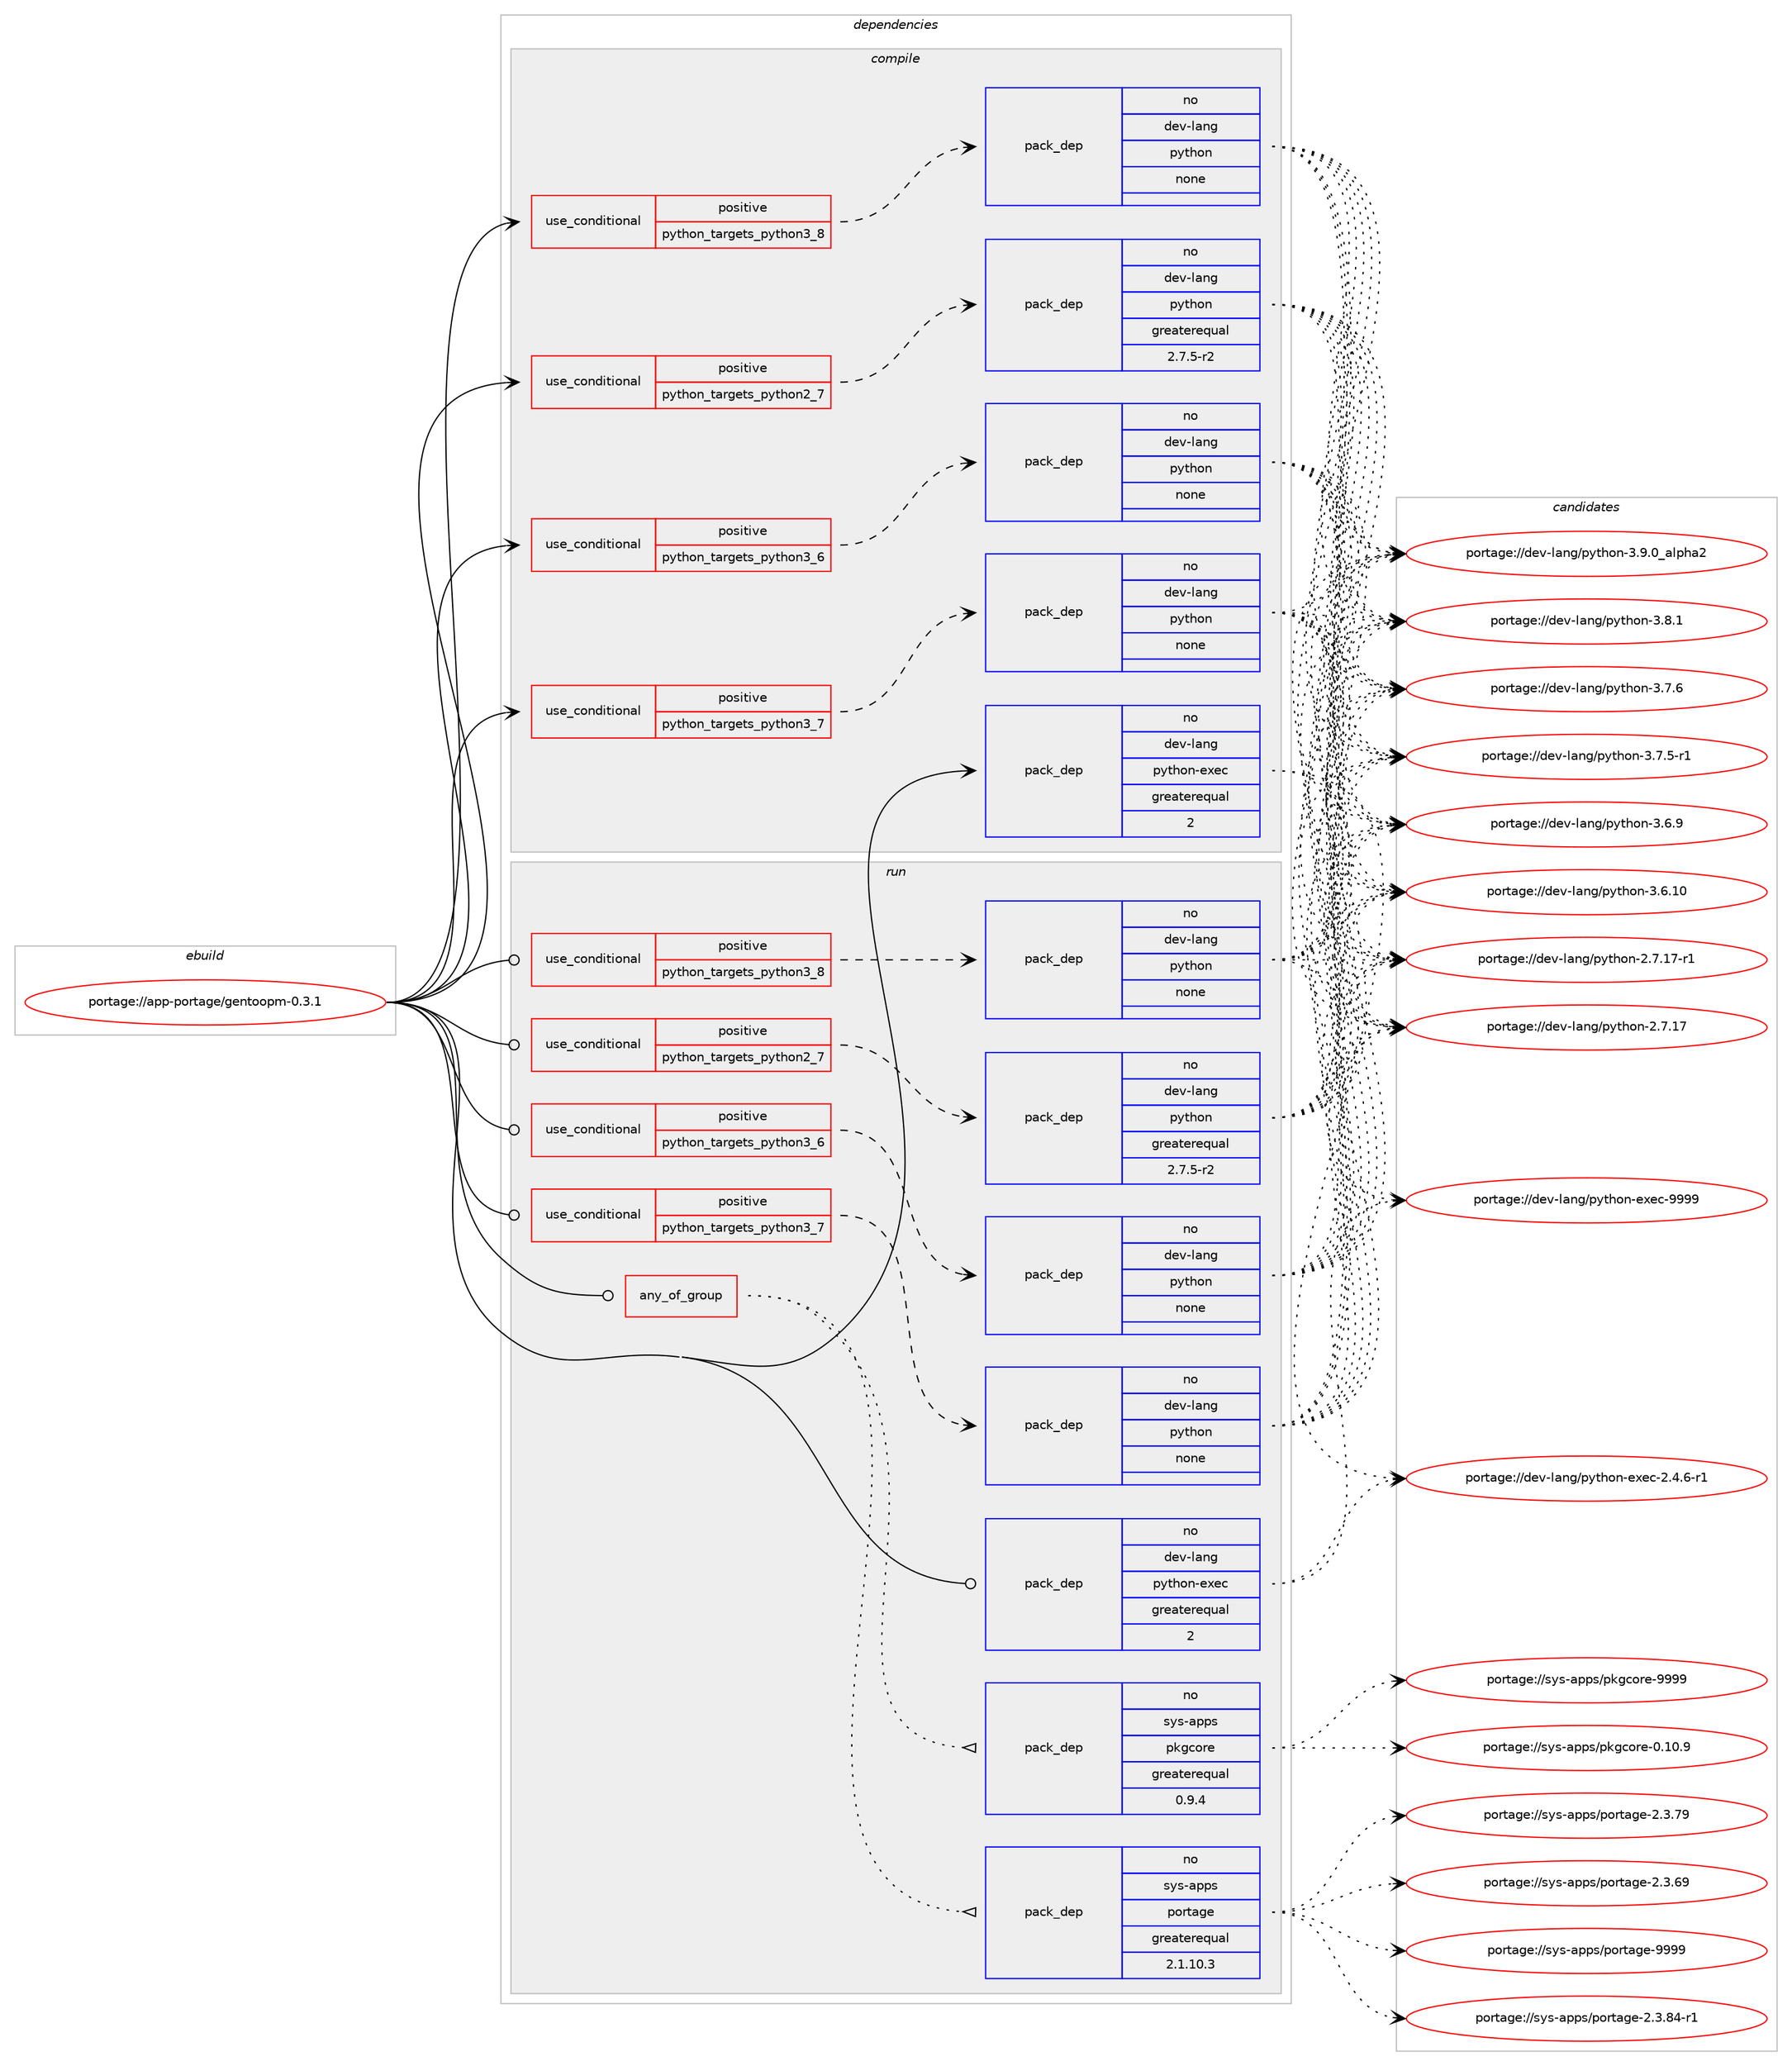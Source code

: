 digraph prolog {

# *************
# Graph options
# *************

newrank=true;
concentrate=true;
compound=true;
graph [rankdir=LR,fontname=Helvetica,fontsize=10,ranksep=1.5];#, ranksep=2.5, nodesep=0.2];
edge  [arrowhead=vee];
node  [fontname=Helvetica,fontsize=10];

# **********
# The ebuild
# **********

subgraph cluster_leftcol {
color=gray;
label=<<i>ebuild</i>>;
id [label="portage://app-portage/gentoopm-0.3.1", color=red, width=4, href="../app-portage/gentoopm-0.3.1.svg"];
}

# ****************
# The dependencies
# ****************

subgraph cluster_midcol {
color=gray;
label=<<i>dependencies</i>>;
subgraph cluster_compile {
fillcolor="#eeeeee";
style=filled;
label=<<i>compile</i>>;
subgraph cond141224 {
dependency601973 [label=<<TABLE BORDER="0" CELLBORDER="1" CELLSPACING="0" CELLPADDING="4"><TR><TD ROWSPAN="3" CELLPADDING="10">use_conditional</TD></TR><TR><TD>positive</TD></TR><TR><TD>python_targets_python2_7</TD></TR></TABLE>>, shape=none, color=red];
subgraph pack452702 {
dependency601974 [label=<<TABLE BORDER="0" CELLBORDER="1" CELLSPACING="0" CELLPADDING="4" WIDTH="220"><TR><TD ROWSPAN="6" CELLPADDING="30">pack_dep</TD></TR><TR><TD WIDTH="110">no</TD></TR><TR><TD>dev-lang</TD></TR><TR><TD>python</TD></TR><TR><TD>greaterequal</TD></TR><TR><TD>2.7.5-r2</TD></TR></TABLE>>, shape=none, color=blue];
}
dependency601973:e -> dependency601974:w [weight=20,style="dashed",arrowhead="vee"];
}
id:e -> dependency601973:w [weight=20,style="solid",arrowhead="vee"];
subgraph cond141225 {
dependency601975 [label=<<TABLE BORDER="0" CELLBORDER="1" CELLSPACING="0" CELLPADDING="4"><TR><TD ROWSPAN="3" CELLPADDING="10">use_conditional</TD></TR><TR><TD>positive</TD></TR><TR><TD>python_targets_python3_6</TD></TR></TABLE>>, shape=none, color=red];
subgraph pack452703 {
dependency601976 [label=<<TABLE BORDER="0" CELLBORDER="1" CELLSPACING="0" CELLPADDING="4" WIDTH="220"><TR><TD ROWSPAN="6" CELLPADDING="30">pack_dep</TD></TR><TR><TD WIDTH="110">no</TD></TR><TR><TD>dev-lang</TD></TR><TR><TD>python</TD></TR><TR><TD>none</TD></TR><TR><TD></TD></TR></TABLE>>, shape=none, color=blue];
}
dependency601975:e -> dependency601976:w [weight=20,style="dashed",arrowhead="vee"];
}
id:e -> dependency601975:w [weight=20,style="solid",arrowhead="vee"];
subgraph cond141226 {
dependency601977 [label=<<TABLE BORDER="0" CELLBORDER="1" CELLSPACING="0" CELLPADDING="4"><TR><TD ROWSPAN="3" CELLPADDING="10">use_conditional</TD></TR><TR><TD>positive</TD></TR><TR><TD>python_targets_python3_7</TD></TR></TABLE>>, shape=none, color=red];
subgraph pack452704 {
dependency601978 [label=<<TABLE BORDER="0" CELLBORDER="1" CELLSPACING="0" CELLPADDING="4" WIDTH="220"><TR><TD ROWSPAN="6" CELLPADDING="30">pack_dep</TD></TR><TR><TD WIDTH="110">no</TD></TR><TR><TD>dev-lang</TD></TR><TR><TD>python</TD></TR><TR><TD>none</TD></TR><TR><TD></TD></TR></TABLE>>, shape=none, color=blue];
}
dependency601977:e -> dependency601978:w [weight=20,style="dashed",arrowhead="vee"];
}
id:e -> dependency601977:w [weight=20,style="solid",arrowhead="vee"];
subgraph cond141227 {
dependency601979 [label=<<TABLE BORDER="0" CELLBORDER="1" CELLSPACING="0" CELLPADDING="4"><TR><TD ROWSPAN="3" CELLPADDING="10">use_conditional</TD></TR><TR><TD>positive</TD></TR><TR><TD>python_targets_python3_8</TD></TR></TABLE>>, shape=none, color=red];
subgraph pack452705 {
dependency601980 [label=<<TABLE BORDER="0" CELLBORDER="1" CELLSPACING="0" CELLPADDING="4" WIDTH="220"><TR><TD ROWSPAN="6" CELLPADDING="30">pack_dep</TD></TR><TR><TD WIDTH="110">no</TD></TR><TR><TD>dev-lang</TD></TR><TR><TD>python</TD></TR><TR><TD>none</TD></TR><TR><TD></TD></TR></TABLE>>, shape=none, color=blue];
}
dependency601979:e -> dependency601980:w [weight=20,style="dashed",arrowhead="vee"];
}
id:e -> dependency601979:w [weight=20,style="solid",arrowhead="vee"];
subgraph pack452706 {
dependency601981 [label=<<TABLE BORDER="0" CELLBORDER="1" CELLSPACING="0" CELLPADDING="4" WIDTH="220"><TR><TD ROWSPAN="6" CELLPADDING="30">pack_dep</TD></TR><TR><TD WIDTH="110">no</TD></TR><TR><TD>dev-lang</TD></TR><TR><TD>python-exec</TD></TR><TR><TD>greaterequal</TD></TR><TR><TD>2</TD></TR></TABLE>>, shape=none, color=blue];
}
id:e -> dependency601981:w [weight=20,style="solid",arrowhead="vee"];
}
subgraph cluster_compileandrun {
fillcolor="#eeeeee";
style=filled;
label=<<i>compile and run</i>>;
}
subgraph cluster_run {
fillcolor="#eeeeee";
style=filled;
label=<<i>run</i>>;
subgraph any7771 {
dependency601982 [label=<<TABLE BORDER="0" CELLBORDER="1" CELLSPACING="0" CELLPADDING="4"><TR><TD CELLPADDING="10">any_of_group</TD></TR></TABLE>>, shape=none, color=red];subgraph pack452707 {
dependency601983 [label=<<TABLE BORDER="0" CELLBORDER="1" CELLSPACING="0" CELLPADDING="4" WIDTH="220"><TR><TD ROWSPAN="6" CELLPADDING="30">pack_dep</TD></TR><TR><TD WIDTH="110">no</TD></TR><TR><TD>sys-apps</TD></TR><TR><TD>pkgcore</TD></TR><TR><TD>greaterequal</TD></TR><TR><TD>0.9.4</TD></TR></TABLE>>, shape=none, color=blue];
}
dependency601982:e -> dependency601983:w [weight=20,style="dotted",arrowhead="oinv"];
subgraph pack452708 {
dependency601984 [label=<<TABLE BORDER="0" CELLBORDER="1" CELLSPACING="0" CELLPADDING="4" WIDTH="220"><TR><TD ROWSPAN="6" CELLPADDING="30">pack_dep</TD></TR><TR><TD WIDTH="110">no</TD></TR><TR><TD>sys-apps</TD></TR><TR><TD>portage</TD></TR><TR><TD>greaterequal</TD></TR><TR><TD>2.1.10.3</TD></TR></TABLE>>, shape=none, color=blue];
}
dependency601982:e -> dependency601984:w [weight=20,style="dotted",arrowhead="oinv"];
}
id:e -> dependency601982:w [weight=20,style="solid",arrowhead="odot"];
subgraph cond141228 {
dependency601985 [label=<<TABLE BORDER="0" CELLBORDER="1" CELLSPACING="0" CELLPADDING="4"><TR><TD ROWSPAN="3" CELLPADDING="10">use_conditional</TD></TR><TR><TD>positive</TD></TR><TR><TD>python_targets_python2_7</TD></TR></TABLE>>, shape=none, color=red];
subgraph pack452709 {
dependency601986 [label=<<TABLE BORDER="0" CELLBORDER="1" CELLSPACING="0" CELLPADDING="4" WIDTH="220"><TR><TD ROWSPAN="6" CELLPADDING="30">pack_dep</TD></TR><TR><TD WIDTH="110">no</TD></TR><TR><TD>dev-lang</TD></TR><TR><TD>python</TD></TR><TR><TD>greaterequal</TD></TR><TR><TD>2.7.5-r2</TD></TR></TABLE>>, shape=none, color=blue];
}
dependency601985:e -> dependency601986:w [weight=20,style="dashed",arrowhead="vee"];
}
id:e -> dependency601985:w [weight=20,style="solid",arrowhead="odot"];
subgraph cond141229 {
dependency601987 [label=<<TABLE BORDER="0" CELLBORDER="1" CELLSPACING="0" CELLPADDING="4"><TR><TD ROWSPAN="3" CELLPADDING="10">use_conditional</TD></TR><TR><TD>positive</TD></TR><TR><TD>python_targets_python3_6</TD></TR></TABLE>>, shape=none, color=red];
subgraph pack452710 {
dependency601988 [label=<<TABLE BORDER="0" CELLBORDER="1" CELLSPACING="0" CELLPADDING="4" WIDTH="220"><TR><TD ROWSPAN="6" CELLPADDING="30">pack_dep</TD></TR><TR><TD WIDTH="110">no</TD></TR><TR><TD>dev-lang</TD></TR><TR><TD>python</TD></TR><TR><TD>none</TD></TR><TR><TD></TD></TR></TABLE>>, shape=none, color=blue];
}
dependency601987:e -> dependency601988:w [weight=20,style="dashed",arrowhead="vee"];
}
id:e -> dependency601987:w [weight=20,style="solid",arrowhead="odot"];
subgraph cond141230 {
dependency601989 [label=<<TABLE BORDER="0" CELLBORDER="1" CELLSPACING="0" CELLPADDING="4"><TR><TD ROWSPAN="3" CELLPADDING="10">use_conditional</TD></TR><TR><TD>positive</TD></TR><TR><TD>python_targets_python3_7</TD></TR></TABLE>>, shape=none, color=red];
subgraph pack452711 {
dependency601990 [label=<<TABLE BORDER="0" CELLBORDER="1" CELLSPACING="0" CELLPADDING="4" WIDTH="220"><TR><TD ROWSPAN="6" CELLPADDING="30">pack_dep</TD></TR><TR><TD WIDTH="110">no</TD></TR><TR><TD>dev-lang</TD></TR><TR><TD>python</TD></TR><TR><TD>none</TD></TR><TR><TD></TD></TR></TABLE>>, shape=none, color=blue];
}
dependency601989:e -> dependency601990:w [weight=20,style="dashed",arrowhead="vee"];
}
id:e -> dependency601989:w [weight=20,style="solid",arrowhead="odot"];
subgraph cond141231 {
dependency601991 [label=<<TABLE BORDER="0" CELLBORDER="1" CELLSPACING="0" CELLPADDING="4"><TR><TD ROWSPAN="3" CELLPADDING="10">use_conditional</TD></TR><TR><TD>positive</TD></TR><TR><TD>python_targets_python3_8</TD></TR></TABLE>>, shape=none, color=red];
subgraph pack452712 {
dependency601992 [label=<<TABLE BORDER="0" CELLBORDER="1" CELLSPACING="0" CELLPADDING="4" WIDTH="220"><TR><TD ROWSPAN="6" CELLPADDING="30">pack_dep</TD></TR><TR><TD WIDTH="110">no</TD></TR><TR><TD>dev-lang</TD></TR><TR><TD>python</TD></TR><TR><TD>none</TD></TR><TR><TD></TD></TR></TABLE>>, shape=none, color=blue];
}
dependency601991:e -> dependency601992:w [weight=20,style="dashed",arrowhead="vee"];
}
id:e -> dependency601991:w [weight=20,style="solid",arrowhead="odot"];
subgraph pack452713 {
dependency601993 [label=<<TABLE BORDER="0" CELLBORDER="1" CELLSPACING="0" CELLPADDING="4" WIDTH="220"><TR><TD ROWSPAN="6" CELLPADDING="30">pack_dep</TD></TR><TR><TD WIDTH="110">no</TD></TR><TR><TD>dev-lang</TD></TR><TR><TD>python-exec</TD></TR><TR><TD>greaterequal</TD></TR><TR><TD>2</TD></TR></TABLE>>, shape=none, color=blue];
}
id:e -> dependency601993:w [weight=20,style="solid",arrowhead="odot"];
}
}

# **************
# The candidates
# **************

subgraph cluster_choices {
rank=same;
color=gray;
label=<<i>candidates</i>>;

subgraph choice452702 {
color=black;
nodesep=1;
choice10010111845108971101034711212111610411111045514657464895971081121049750 [label="portage://dev-lang/python-3.9.0_alpha2", color=red, width=4,href="../dev-lang/python-3.9.0_alpha2.svg"];
choice100101118451089711010347112121116104111110455146564649 [label="portage://dev-lang/python-3.8.1", color=red, width=4,href="../dev-lang/python-3.8.1.svg"];
choice100101118451089711010347112121116104111110455146554654 [label="portage://dev-lang/python-3.7.6", color=red, width=4,href="../dev-lang/python-3.7.6.svg"];
choice1001011184510897110103471121211161041111104551465546534511449 [label="portage://dev-lang/python-3.7.5-r1", color=red, width=4,href="../dev-lang/python-3.7.5-r1.svg"];
choice100101118451089711010347112121116104111110455146544657 [label="portage://dev-lang/python-3.6.9", color=red, width=4,href="../dev-lang/python-3.6.9.svg"];
choice10010111845108971101034711212111610411111045514654464948 [label="portage://dev-lang/python-3.6.10", color=red, width=4,href="../dev-lang/python-3.6.10.svg"];
choice100101118451089711010347112121116104111110455046554649554511449 [label="portage://dev-lang/python-2.7.17-r1", color=red, width=4,href="../dev-lang/python-2.7.17-r1.svg"];
choice10010111845108971101034711212111610411111045504655464955 [label="portage://dev-lang/python-2.7.17", color=red, width=4,href="../dev-lang/python-2.7.17.svg"];
dependency601974:e -> choice10010111845108971101034711212111610411111045514657464895971081121049750:w [style=dotted,weight="100"];
dependency601974:e -> choice100101118451089711010347112121116104111110455146564649:w [style=dotted,weight="100"];
dependency601974:e -> choice100101118451089711010347112121116104111110455146554654:w [style=dotted,weight="100"];
dependency601974:e -> choice1001011184510897110103471121211161041111104551465546534511449:w [style=dotted,weight="100"];
dependency601974:e -> choice100101118451089711010347112121116104111110455146544657:w [style=dotted,weight="100"];
dependency601974:e -> choice10010111845108971101034711212111610411111045514654464948:w [style=dotted,weight="100"];
dependency601974:e -> choice100101118451089711010347112121116104111110455046554649554511449:w [style=dotted,weight="100"];
dependency601974:e -> choice10010111845108971101034711212111610411111045504655464955:w [style=dotted,weight="100"];
}
subgraph choice452703 {
color=black;
nodesep=1;
choice10010111845108971101034711212111610411111045514657464895971081121049750 [label="portage://dev-lang/python-3.9.0_alpha2", color=red, width=4,href="../dev-lang/python-3.9.0_alpha2.svg"];
choice100101118451089711010347112121116104111110455146564649 [label="portage://dev-lang/python-3.8.1", color=red, width=4,href="../dev-lang/python-3.8.1.svg"];
choice100101118451089711010347112121116104111110455146554654 [label="portage://dev-lang/python-3.7.6", color=red, width=4,href="../dev-lang/python-3.7.6.svg"];
choice1001011184510897110103471121211161041111104551465546534511449 [label="portage://dev-lang/python-3.7.5-r1", color=red, width=4,href="../dev-lang/python-3.7.5-r1.svg"];
choice100101118451089711010347112121116104111110455146544657 [label="portage://dev-lang/python-3.6.9", color=red, width=4,href="../dev-lang/python-3.6.9.svg"];
choice10010111845108971101034711212111610411111045514654464948 [label="portage://dev-lang/python-3.6.10", color=red, width=4,href="../dev-lang/python-3.6.10.svg"];
choice100101118451089711010347112121116104111110455046554649554511449 [label="portage://dev-lang/python-2.7.17-r1", color=red, width=4,href="../dev-lang/python-2.7.17-r1.svg"];
choice10010111845108971101034711212111610411111045504655464955 [label="portage://dev-lang/python-2.7.17", color=red, width=4,href="../dev-lang/python-2.7.17.svg"];
dependency601976:e -> choice10010111845108971101034711212111610411111045514657464895971081121049750:w [style=dotted,weight="100"];
dependency601976:e -> choice100101118451089711010347112121116104111110455146564649:w [style=dotted,weight="100"];
dependency601976:e -> choice100101118451089711010347112121116104111110455146554654:w [style=dotted,weight="100"];
dependency601976:e -> choice1001011184510897110103471121211161041111104551465546534511449:w [style=dotted,weight="100"];
dependency601976:e -> choice100101118451089711010347112121116104111110455146544657:w [style=dotted,weight="100"];
dependency601976:e -> choice10010111845108971101034711212111610411111045514654464948:w [style=dotted,weight="100"];
dependency601976:e -> choice100101118451089711010347112121116104111110455046554649554511449:w [style=dotted,weight="100"];
dependency601976:e -> choice10010111845108971101034711212111610411111045504655464955:w [style=dotted,weight="100"];
}
subgraph choice452704 {
color=black;
nodesep=1;
choice10010111845108971101034711212111610411111045514657464895971081121049750 [label="portage://dev-lang/python-3.9.0_alpha2", color=red, width=4,href="../dev-lang/python-3.9.0_alpha2.svg"];
choice100101118451089711010347112121116104111110455146564649 [label="portage://dev-lang/python-3.8.1", color=red, width=4,href="../dev-lang/python-3.8.1.svg"];
choice100101118451089711010347112121116104111110455146554654 [label="portage://dev-lang/python-3.7.6", color=red, width=4,href="../dev-lang/python-3.7.6.svg"];
choice1001011184510897110103471121211161041111104551465546534511449 [label="portage://dev-lang/python-3.7.5-r1", color=red, width=4,href="../dev-lang/python-3.7.5-r1.svg"];
choice100101118451089711010347112121116104111110455146544657 [label="portage://dev-lang/python-3.6.9", color=red, width=4,href="../dev-lang/python-3.6.9.svg"];
choice10010111845108971101034711212111610411111045514654464948 [label="portage://dev-lang/python-3.6.10", color=red, width=4,href="../dev-lang/python-3.6.10.svg"];
choice100101118451089711010347112121116104111110455046554649554511449 [label="portage://dev-lang/python-2.7.17-r1", color=red, width=4,href="../dev-lang/python-2.7.17-r1.svg"];
choice10010111845108971101034711212111610411111045504655464955 [label="portage://dev-lang/python-2.7.17", color=red, width=4,href="../dev-lang/python-2.7.17.svg"];
dependency601978:e -> choice10010111845108971101034711212111610411111045514657464895971081121049750:w [style=dotted,weight="100"];
dependency601978:e -> choice100101118451089711010347112121116104111110455146564649:w [style=dotted,weight="100"];
dependency601978:e -> choice100101118451089711010347112121116104111110455146554654:w [style=dotted,weight="100"];
dependency601978:e -> choice1001011184510897110103471121211161041111104551465546534511449:w [style=dotted,weight="100"];
dependency601978:e -> choice100101118451089711010347112121116104111110455146544657:w [style=dotted,weight="100"];
dependency601978:e -> choice10010111845108971101034711212111610411111045514654464948:w [style=dotted,weight="100"];
dependency601978:e -> choice100101118451089711010347112121116104111110455046554649554511449:w [style=dotted,weight="100"];
dependency601978:e -> choice10010111845108971101034711212111610411111045504655464955:w [style=dotted,weight="100"];
}
subgraph choice452705 {
color=black;
nodesep=1;
choice10010111845108971101034711212111610411111045514657464895971081121049750 [label="portage://dev-lang/python-3.9.0_alpha2", color=red, width=4,href="../dev-lang/python-3.9.0_alpha2.svg"];
choice100101118451089711010347112121116104111110455146564649 [label="portage://dev-lang/python-3.8.1", color=red, width=4,href="../dev-lang/python-3.8.1.svg"];
choice100101118451089711010347112121116104111110455146554654 [label="portage://dev-lang/python-3.7.6", color=red, width=4,href="../dev-lang/python-3.7.6.svg"];
choice1001011184510897110103471121211161041111104551465546534511449 [label="portage://dev-lang/python-3.7.5-r1", color=red, width=4,href="../dev-lang/python-3.7.5-r1.svg"];
choice100101118451089711010347112121116104111110455146544657 [label="portage://dev-lang/python-3.6.9", color=red, width=4,href="../dev-lang/python-3.6.9.svg"];
choice10010111845108971101034711212111610411111045514654464948 [label="portage://dev-lang/python-3.6.10", color=red, width=4,href="../dev-lang/python-3.6.10.svg"];
choice100101118451089711010347112121116104111110455046554649554511449 [label="portage://dev-lang/python-2.7.17-r1", color=red, width=4,href="../dev-lang/python-2.7.17-r1.svg"];
choice10010111845108971101034711212111610411111045504655464955 [label="portage://dev-lang/python-2.7.17", color=red, width=4,href="../dev-lang/python-2.7.17.svg"];
dependency601980:e -> choice10010111845108971101034711212111610411111045514657464895971081121049750:w [style=dotted,weight="100"];
dependency601980:e -> choice100101118451089711010347112121116104111110455146564649:w [style=dotted,weight="100"];
dependency601980:e -> choice100101118451089711010347112121116104111110455146554654:w [style=dotted,weight="100"];
dependency601980:e -> choice1001011184510897110103471121211161041111104551465546534511449:w [style=dotted,weight="100"];
dependency601980:e -> choice100101118451089711010347112121116104111110455146544657:w [style=dotted,weight="100"];
dependency601980:e -> choice10010111845108971101034711212111610411111045514654464948:w [style=dotted,weight="100"];
dependency601980:e -> choice100101118451089711010347112121116104111110455046554649554511449:w [style=dotted,weight="100"];
dependency601980:e -> choice10010111845108971101034711212111610411111045504655464955:w [style=dotted,weight="100"];
}
subgraph choice452706 {
color=black;
nodesep=1;
choice10010111845108971101034711212111610411111045101120101994557575757 [label="portage://dev-lang/python-exec-9999", color=red, width=4,href="../dev-lang/python-exec-9999.svg"];
choice10010111845108971101034711212111610411111045101120101994550465246544511449 [label="portage://dev-lang/python-exec-2.4.6-r1", color=red, width=4,href="../dev-lang/python-exec-2.4.6-r1.svg"];
dependency601981:e -> choice10010111845108971101034711212111610411111045101120101994557575757:w [style=dotted,weight="100"];
dependency601981:e -> choice10010111845108971101034711212111610411111045101120101994550465246544511449:w [style=dotted,weight="100"];
}
subgraph choice452707 {
color=black;
nodesep=1;
choice115121115459711211211547112107103991111141014557575757 [label="portage://sys-apps/pkgcore-9999", color=red, width=4,href="../sys-apps/pkgcore-9999.svg"];
choice1151211154597112112115471121071039911111410145484649484657 [label="portage://sys-apps/pkgcore-0.10.9", color=red, width=4,href="../sys-apps/pkgcore-0.10.9.svg"];
dependency601983:e -> choice115121115459711211211547112107103991111141014557575757:w [style=dotted,weight="100"];
dependency601983:e -> choice1151211154597112112115471121071039911111410145484649484657:w [style=dotted,weight="100"];
}
subgraph choice452708 {
color=black;
nodesep=1;
choice115121115459711211211547112111114116971031014557575757 [label="portage://sys-apps/portage-9999", color=red, width=4,href="../sys-apps/portage-9999.svg"];
choice11512111545971121121154711211111411697103101455046514656524511449 [label="portage://sys-apps/portage-2.3.84-r1", color=red, width=4,href="../sys-apps/portage-2.3.84-r1.svg"];
choice1151211154597112112115471121111141169710310145504651465557 [label="portage://sys-apps/portage-2.3.79", color=red, width=4,href="../sys-apps/portage-2.3.79.svg"];
choice1151211154597112112115471121111141169710310145504651465457 [label="portage://sys-apps/portage-2.3.69", color=red, width=4,href="../sys-apps/portage-2.3.69.svg"];
dependency601984:e -> choice115121115459711211211547112111114116971031014557575757:w [style=dotted,weight="100"];
dependency601984:e -> choice11512111545971121121154711211111411697103101455046514656524511449:w [style=dotted,weight="100"];
dependency601984:e -> choice1151211154597112112115471121111141169710310145504651465557:w [style=dotted,weight="100"];
dependency601984:e -> choice1151211154597112112115471121111141169710310145504651465457:w [style=dotted,weight="100"];
}
subgraph choice452709 {
color=black;
nodesep=1;
choice10010111845108971101034711212111610411111045514657464895971081121049750 [label="portage://dev-lang/python-3.9.0_alpha2", color=red, width=4,href="../dev-lang/python-3.9.0_alpha2.svg"];
choice100101118451089711010347112121116104111110455146564649 [label="portage://dev-lang/python-3.8.1", color=red, width=4,href="../dev-lang/python-3.8.1.svg"];
choice100101118451089711010347112121116104111110455146554654 [label="portage://dev-lang/python-3.7.6", color=red, width=4,href="../dev-lang/python-3.7.6.svg"];
choice1001011184510897110103471121211161041111104551465546534511449 [label="portage://dev-lang/python-3.7.5-r1", color=red, width=4,href="../dev-lang/python-3.7.5-r1.svg"];
choice100101118451089711010347112121116104111110455146544657 [label="portage://dev-lang/python-3.6.9", color=red, width=4,href="../dev-lang/python-3.6.9.svg"];
choice10010111845108971101034711212111610411111045514654464948 [label="portage://dev-lang/python-3.6.10", color=red, width=4,href="../dev-lang/python-3.6.10.svg"];
choice100101118451089711010347112121116104111110455046554649554511449 [label="portage://dev-lang/python-2.7.17-r1", color=red, width=4,href="../dev-lang/python-2.7.17-r1.svg"];
choice10010111845108971101034711212111610411111045504655464955 [label="portage://dev-lang/python-2.7.17", color=red, width=4,href="../dev-lang/python-2.7.17.svg"];
dependency601986:e -> choice10010111845108971101034711212111610411111045514657464895971081121049750:w [style=dotted,weight="100"];
dependency601986:e -> choice100101118451089711010347112121116104111110455146564649:w [style=dotted,weight="100"];
dependency601986:e -> choice100101118451089711010347112121116104111110455146554654:w [style=dotted,weight="100"];
dependency601986:e -> choice1001011184510897110103471121211161041111104551465546534511449:w [style=dotted,weight="100"];
dependency601986:e -> choice100101118451089711010347112121116104111110455146544657:w [style=dotted,weight="100"];
dependency601986:e -> choice10010111845108971101034711212111610411111045514654464948:w [style=dotted,weight="100"];
dependency601986:e -> choice100101118451089711010347112121116104111110455046554649554511449:w [style=dotted,weight="100"];
dependency601986:e -> choice10010111845108971101034711212111610411111045504655464955:w [style=dotted,weight="100"];
}
subgraph choice452710 {
color=black;
nodesep=1;
choice10010111845108971101034711212111610411111045514657464895971081121049750 [label="portage://dev-lang/python-3.9.0_alpha2", color=red, width=4,href="../dev-lang/python-3.9.0_alpha2.svg"];
choice100101118451089711010347112121116104111110455146564649 [label="portage://dev-lang/python-3.8.1", color=red, width=4,href="../dev-lang/python-3.8.1.svg"];
choice100101118451089711010347112121116104111110455146554654 [label="portage://dev-lang/python-3.7.6", color=red, width=4,href="../dev-lang/python-3.7.6.svg"];
choice1001011184510897110103471121211161041111104551465546534511449 [label="portage://dev-lang/python-3.7.5-r1", color=red, width=4,href="../dev-lang/python-3.7.5-r1.svg"];
choice100101118451089711010347112121116104111110455146544657 [label="portage://dev-lang/python-3.6.9", color=red, width=4,href="../dev-lang/python-3.6.9.svg"];
choice10010111845108971101034711212111610411111045514654464948 [label="portage://dev-lang/python-3.6.10", color=red, width=4,href="../dev-lang/python-3.6.10.svg"];
choice100101118451089711010347112121116104111110455046554649554511449 [label="portage://dev-lang/python-2.7.17-r1", color=red, width=4,href="../dev-lang/python-2.7.17-r1.svg"];
choice10010111845108971101034711212111610411111045504655464955 [label="portage://dev-lang/python-2.7.17", color=red, width=4,href="../dev-lang/python-2.7.17.svg"];
dependency601988:e -> choice10010111845108971101034711212111610411111045514657464895971081121049750:w [style=dotted,weight="100"];
dependency601988:e -> choice100101118451089711010347112121116104111110455146564649:w [style=dotted,weight="100"];
dependency601988:e -> choice100101118451089711010347112121116104111110455146554654:w [style=dotted,weight="100"];
dependency601988:e -> choice1001011184510897110103471121211161041111104551465546534511449:w [style=dotted,weight="100"];
dependency601988:e -> choice100101118451089711010347112121116104111110455146544657:w [style=dotted,weight="100"];
dependency601988:e -> choice10010111845108971101034711212111610411111045514654464948:w [style=dotted,weight="100"];
dependency601988:e -> choice100101118451089711010347112121116104111110455046554649554511449:w [style=dotted,weight="100"];
dependency601988:e -> choice10010111845108971101034711212111610411111045504655464955:w [style=dotted,weight="100"];
}
subgraph choice452711 {
color=black;
nodesep=1;
choice10010111845108971101034711212111610411111045514657464895971081121049750 [label="portage://dev-lang/python-3.9.0_alpha2", color=red, width=4,href="../dev-lang/python-3.9.0_alpha2.svg"];
choice100101118451089711010347112121116104111110455146564649 [label="portage://dev-lang/python-3.8.1", color=red, width=4,href="../dev-lang/python-3.8.1.svg"];
choice100101118451089711010347112121116104111110455146554654 [label="portage://dev-lang/python-3.7.6", color=red, width=4,href="../dev-lang/python-3.7.6.svg"];
choice1001011184510897110103471121211161041111104551465546534511449 [label="portage://dev-lang/python-3.7.5-r1", color=red, width=4,href="../dev-lang/python-3.7.5-r1.svg"];
choice100101118451089711010347112121116104111110455146544657 [label="portage://dev-lang/python-3.6.9", color=red, width=4,href="../dev-lang/python-3.6.9.svg"];
choice10010111845108971101034711212111610411111045514654464948 [label="portage://dev-lang/python-3.6.10", color=red, width=4,href="../dev-lang/python-3.6.10.svg"];
choice100101118451089711010347112121116104111110455046554649554511449 [label="portage://dev-lang/python-2.7.17-r1", color=red, width=4,href="../dev-lang/python-2.7.17-r1.svg"];
choice10010111845108971101034711212111610411111045504655464955 [label="portage://dev-lang/python-2.7.17", color=red, width=4,href="../dev-lang/python-2.7.17.svg"];
dependency601990:e -> choice10010111845108971101034711212111610411111045514657464895971081121049750:w [style=dotted,weight="100"];
dependency601990:e -> choice100101118451089711010347112121116104111110455146564649:w [style=dotted,weight="100"];
dependency601990:e -> choice100101118451089711010347112121116104111110455146554654:w [style=dotted,weight="100"];
dependency601990:e -> choice1001011184510897110103471121211161041111104551465546534511449:w [style=dotted,weight="100"];
dependency601990:e -> choice100101118451089711010347112121116104111110455146544657:w [style=dotted,weight="100"];
dependency601990:e -> choice10010111845108971101034711212111610411111045514654464948:w [style=dotted,weight="100"];
dependency601990:e -> choice100101118451089711010347112121116104111110455046554649554511449:w [style=dotted,weight="100"];
dependency601990:e -> choice10010111845108971101034711212111610411111045504655464955:w [style=dotted,weight="100"];
}
subgraph choice452712 {
color=black;
nodesep=1;
choice10010111845108971101034711212111610411111045514657464895971081121049750 [label="portage://dev-lang/python-3.9.0_alpha2", color=red, width=4,href="../dev-lang/python-3.9.0_alpha2.svg"];
choice100101118451089711010347112121116104111110455146564649 [label="portage://dev-lang/python-3.8.1", color=red, width=4,href="../dev-lang/python-3.8.1.svg"];
choice100101118451089711010347112121116104111110455146554654 [label="portage://dev-lang/python-3.7.6", color=red, width=4,href="../dev-lang/python-3.7.6.svg"];
choice1001011184510897110103471121211161041111104551465546534511449 [label="portage://dev-lang/python-3.7.5-r1", color=red, width=4,href="../dev-lang/python-3.7.5-r1.svg"];
choice100101118451089711010347112121116104111110455146544657 [label="portage://dev-lang/python-3.6.9", color=red, width=4,href="../dev-lang/python-3.6.9.svg"];
choice10010111845108971101034711212111610411111045514654464948 [label="portage://dev-lang/python-3.6.10", color=red, width=4,href="../dev-lang/python-3.6.10.svg"];
choice100101118451089711010347112121116104111110455046554649554511449 [label="portage://dev-lang/python-2.7.17-r1", color=red, width=4,href="../dev-lang/python-2.7.17-r1.svg"];
choice10010111845108971101034711212111610411111045504655464955 [label="portage://dev-lang/python-2.7.17", color=red, width=4,href="../dev-lang/python-2.7.17.svg"];
dependency601992:e -> choice10010111845108971101034711212111610411111045514657464895971081121049750:w [style=dotted,weight="100"];
dependency601992:e -> choice100101118451089711010347112121116104111110455146564649:w [style=dotted,weight="100"];
dependency601992:e -> choice100101118451089711010347112121116104111110455146554654:w [style=dotted,weight="100"];
dependency601992:e -> choice1001011184510897110103471121211161041111104551465546534511449:w [style=dotted,weight="100"];
dependency601992:e -> choice100101118451089711010347112121116104111110455146544657:w [style=dotted,weight="100"];
dependency601992:e -> choice10010111845108971101034711212111610411111045514654464948:w [style=dotted,weight="100"];
dependency601992:e -> choice100101118451089711010347112121116104111110455046554649554511449:w [style=dotted,weight="100"];
dependency601992:e -> choice10010111845108971101034711212111610411111045504655464955:w [style=dotted,weight="100"];
}
subgraph choice452713 {
color=black;
nodesep=1;
choice10010111845108971101034711212111610411111045101120101994557575757 [label="portage://dev-lang/python-exec-9999", color=red, width=4,href="../dev-lang/python-exec-9999.svg"];
choice10010111845108971101034711212111610411111045101120101994550465246544511449 [label="portage://dev-lang/python-exec-2.4.6-r1", color=red, width=4,href="../dev-lang/python-exec-2.4.6-r1.svg"];
dependency601993:e -> choice10010111845108971101034711212111610411111045101120101994557575757:w [style=dotted,weight="100"];
dependency601993:e -> choice10010111845108971101034711212111610411111045101120101994550465246544511449:w [style=dotted,weight="100"];
}
}

}
